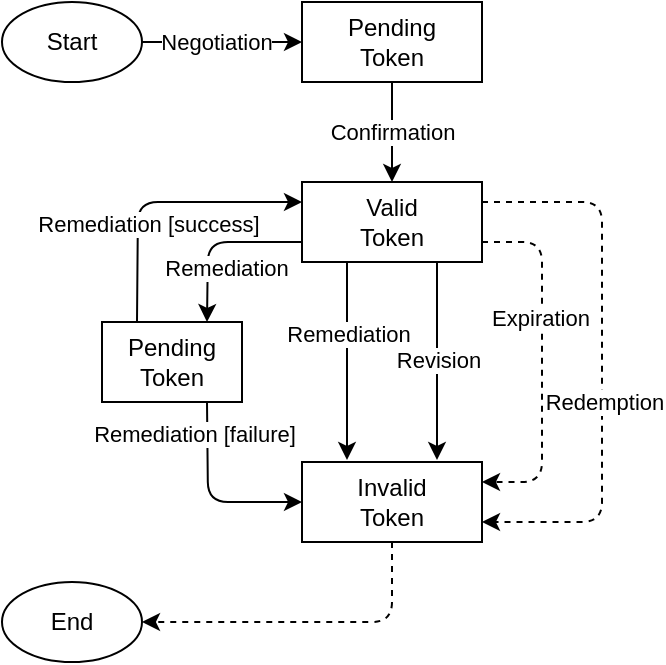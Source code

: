 <mxfile>
    <diagram id="tWwobjpWyPIzSi1d0ORZ" name="token-lifecycle">
        <mxGraphModel dx="417" dy="455" grid="1" gridSize="10" guides="1" tooltips="1" connect="1" arrows="1" fold="1" page="1" pageScale="1" pageWidth="827" pageHeight="1169" math="0" shadow="0">
            <root>
                <mxCell id="0"/>
                <mxCell id="1" parent="0"/>
                <mxCell id="2" value="Start" style="ellipse;whiteSpace=wrap;html=1;" parent="1" vertex="1">
                    <mxGeometry x="50" y="250" width="70" height="40" as="geometry"/>
                </mxCell>
                <mxCell id="6" value="Confirmation" style="edgeStyle=none;html=1;exitX=0.5;exitY=1;exitDx=0;exitDy=0;entryX=0.5;entryY=0;entryDx=0;entryDy=0;" parent="1" source="3" target="5" edge="1">
                    <mxGeometry relative="1" as="geometry">
                        <mxPoint as="offset"/>
                    </mxGeometry>
                </mxCell>
                <mxCell id="3" value="Pending&lt;br&gt;Token" style="rounded=0;whiteSpace=wrap;html=1;" parent="1" vertex="1">
                    <mxGeometry x="200" y="250" width="90" height="40" as="geometry"/>
                </mxCell>
                <mxCell id="4" value="" style="endArrow=classic;html=1;exitX=1;exitY=0.5;exitDx=0;exitDy=0;entryX=0;entryY=0.5;entryDx=0;entryDy=0;" parent="1" source="2" target="3" edge="1">
                    <mxGeometry width="50" height="50" relative="1" as="geometry">
                        <mxPoint x="270" y="310" as="sourcePoint"/>
                        <mxPoint x="320" y="260" as="targetPoint"/>
                        <Array as="points"/>
                    </mxGeometry>
                </mxCell>
                <mxCell id="9" value="Negotiation" style="edgeLabel;html=1;align=center;verticalAlign=middle;resizable=0;points=[];" parent="4" vertex="1" connectable="0">
                    <mxGeometry x="0.032" y="-1" relative="1" as="geometry">
                        <mxPoint x="-5" y="-1" as="offset"/>
                    </mxGeometry>
                </mxCell>
                <mxCell id="11" value="Revision" style="edgeStyle=none;html=1;exitX=0.75;exitY=1;exitDx=0;exitDy=0;entryX=0.75;entryY=0;entryDx=0;entryDy=0;" parent="1" edge="1">
                    <mxGeometry relative="1" as="geometry">
                        <mxPoint x="267.5" y="379" as="sourcePoint"/>
                        <mxPoint x="267.5" y="479" as="targetPoint"/>
                        <mxPoint as="offset"/>
                    </mxGeometry>
                </mxCell>
                <mxCell id="12" style="edgeStyle=none;html=1;exitX=0.25;exitY=1;exitDx=0;exitDy=0;entryX=0.25;entryY=0;entryDx=0;entryDy=0;" parent="1" edge="1">
                    <mxGeometry relative="1" as="geometry">
                        <mxPoint x="222.5" y="379" as="sourcePoint"/>
                        <mxPoint x="222.5" y="479" as="targetPoint"/>
                    </mxGeometry>
                </mxCell>
                <mxCell id="13" value="Remediation" style="edgeLabel;html=1;align=center;verticalAlign=middle;resizable=0;points=[];" parent="12" vertex="1" connectable="0">
                    <mxGeometry x="-0.273" relative="1" as="geometry">
                        <mxPoint as="offset"/>
                    </mxGeometry>
                </mxCell>
                <mxCell id="17" style="edgeStyle=none;html=1;entryX=0.75;entryY=0;entryDx=0;entryDy=0;" parent="1" target="16" edge="1">
                    <mxGeometry relative="1" as="geometry">
                        <mxPoint x="200" y="370" as="sourcePoint"/>
                        <Array as="points">
                            <mxPoint x="153" y="370"/>
                        </Array>
                    </mxGeometry>
                </mxCell>
                <mxCell id="19" value="Remediation" style="edgeLabel;html=1;align=center;verticalAlign=middle;resizable=0;points=[];" parent="17" vertex="1" connectable="0">
                    <mxGeometry x="-0.431" y="4" relative="1" as="geometry">
                        <mxPoint x="-13" y="9" as="offset"/>
                    </mxGeometry>
                </mxCell>
                <mxCell id="23" style="edgeStyle=none;html=1;exitX=1;exitY=0.75;exitDx=0;exitDy=0;entryX=1;entryY=0.25;entryDx=0;entryDy=0;dashed=1;" parent="1" source="5" target="10" edge="1">
                    <mxGeometry relative="1" as="geometry">
                        <Array as="points">
                            <mxPoint x="320" y="370"/>
                            <mxPoint x="320" y="490"/>
                        </Array>
                    </mxGeometry>
                </mxCell>
                <mxCell id="24" value="Expiration" style="edgeLabel;html=1;align=center;verticalAlign=middle;resizable=0;points=[];" parent="23" vertex="1" connectable="0">
                    <mxGeometry x="-0.252" y="-1" relative="1" as="geometry">
                        <mxPoint as="offset"/>
                    </mxGeometry>
                </mxCell>
                <mxCell id="25" style="edgeStyle=none;html=1;exitX=1;exitY=0.25;exitDx=0;exitDy=0;entryX=1;entryY=0.75;entryDx=0;entryDy=0;dashed=1;" parent="1" source="5" target="10" edge="1">
                    <mxGeometry relative="1" as="geometry">
                        <Array as="points">
                            <mxPoint x="350" y="350"/>
                            <mxPoint x="350" y="510"/>
                        </Array>
                    </mxGeometry>
                </mxCell>
                <mxCell id="26" value="Redemption" style="edgeLabel;html=1;align=center;verticalAlign=middle;resizable=0;points=[];" parent="25" vertex="1" connectable="0">
                    <mxGeometry x="0.183" y="1" relative="1" as="geometry">
                        <mxPoint y="-6" as="offset"/>
                    </mxGeometry>
                </mxCell>
                <mxCell id="5" value="Valid&lt;br&gt;Token" style="rounded=0;whiteSpace=wrap;html=1;" parent="1" vertex="1">
                    <mxGeometry x="200" y="340" width="90" height="40" as="geometry"/>
                </mxCell>
                <mxCell id="28" style="edgeStyle=none;html=1;exitX=0.5;exitY=1;exitDx=0;exitDy=0;entryX=1;entryY=0.5;entryDx=0;entryDy=0;dashed=1;" parent="1" source="10" target="27" edge="1">
                    <mxGeometry relative="1" as="geometry">
                        <Array as="points">
                            <mxPoint x="245" y="560"/>
                        </Array>
                    </mxGeometry>
                </mxCell>
                <mxCell id="10" value="Invalid&lt;br&gt;Token" style="rounded=0;whiteSpace=wrap;html=1;" parent="1" vertex="1">
                    <mxGeometry x="200" y="480" width="90" height="40" as="geometry"/>
                </mxCell>
                <mxCell id="18" style="edgeStyle=none;html=1;exitX=0.25;exitY=0;exitDx=0;exitDy=0;entryX=0;entryY=0.25;entryDx=0;entryDy=0;" parent="1" source="16" target="5" edge="1">
                    <mxGeometry relative="1" as="geometry">
                        <Array as="points">
                            <mxPoint x="118" y="350"/>
                        </Array>
                    </mxGeometry>
                </mxCell>
                <mxCell id="20" value="Remediation [success]" style="edgeLabel;html=1;align=center;verticalAlign=middle;resizable=0;points=[];" parent="18" vertex="1" connectable="0">
                    <mxGeometry x="0.13" y="3" relative="1" as="geometry">
                        <mxPoint x="-15" y="14" as="offset"/>
                    </mxGeometry>
                </mxCell>
                <mxCell id="21" style="edgeStyle=none;html=1;exitX=0.75;exitY=1;exitDx=0;exitDy=0;entryX=0;entryY=0.5;entryDx=0;entryDy=0;" parent="1" source="16" target="10" edge="1">
                    <mxGeometry relative="1" as="geometry">
                        <Array as="points">
                            <mxPoint x="153" y="500"/>
                        </Array>
                    </mxGeometry>
                </mxCell>
                <mxCell id="22" value="Remediation [failure]" style="edgeLabel;html=1;align=center;verticalAlign=middle;resizable=0;points=[];" parent="21" vertex="1" connectable="0">
                    <mxGeometry x="-0.271" relative="1" as="geometry">
                        <mxPoint x="-7" y="-20" as="offset"/>
                    </mxGeometry>
                </mxCell>
                <mxCell id="16" value="Pending&lt;br&gt;Token" style="rounded=0;whiteSpace=wrap;html=1;" parent="1" vertex="1">
                    <mxGeometry x="100" y="410" width="70" height="40" as="geometry"/>
                </mxCell>
                <mxCell id="27" value="End" style="ellipse;whiteSpace=wrap;html=1;" parent="1" vertex="1">
                    <mxGeometry x="50" y="540" width="70" height="40" as="geometry"/>
                </mxCell>
            </root>
        </mxGraphModel>
    </diagram>
</mxfile>